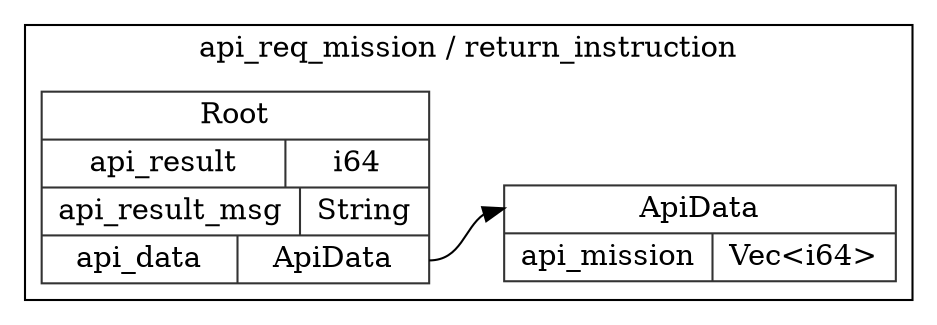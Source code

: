digraph {
  rankdir=LR;
  subgraph cluster_0 {
    label="api_req_mission / return_instruction";
    node [style="filled", color=white, style="solid", color=gray20];
    api_req_mission__return_instruction__Root [label="<Root> Root  | { api_result | <api_result> i64 } | { api_result_msg | <api_result_msg> String } | { api_data | <api_data> ApiData }", shape=record];
    api_req_mission__return_instruction__ApiData;
    api_req_mission__return_instruction__Root:api_data:e -> api_req_mission__return_instruction__ApiData:ApiData:w;
    api_req_mission__return_instruction__ApiData [label="<ApiData> ApiData  | { api_mission | <api_mission> Vec\<i64\> }", shape=record];
  }
}
